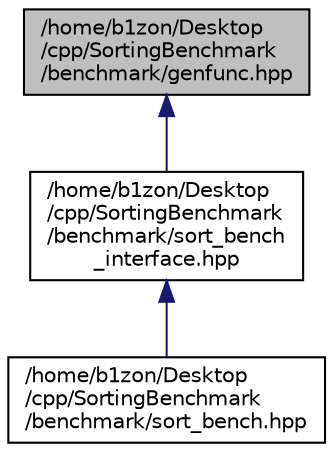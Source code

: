 digraph "/home/b1zon/Desktop/cpp/SortingBenchmark/benchmark/genfunc.hpp"
{
  edge [fontname="Helvetica",fontsize="10",labelfontname="Helvetica",labelfontsize="10"];
  node [fontname="Helvetica",fontsize="10",shape=record];
  Node8 [label="/home/b1zon/Desktop\l/cpp/SortingBenchmark\l/benchmark/genfunc.hpp",height=0.2,width=0.4,color="black", fillcolor="grey75", style="filled", fontcolor="black"];
  Node8 -> Node9 [dir="back",color="midnightblue",fontsize="10",style="solid",fontname="Helvetica"];
  Node9 [label="/home/b1zon/Desktop\l/cpp/SortingBenchmark\l/benchmark/sort_bench\l_interface.hpp",height=0.2,width=0.4,color="black", fillcolor="white", style="filled",URL="$sort__bench__interface_8hpp.html"];
  Node9 -> Node10 [dir="back",color="midnightblue",fontsize="10",style="solid",fontname="Helvetica"];
  Node10 [label="/home/b1zon/Desktop\l/cpp/SortingBenchmark\l/benchmark/sort_bench.hpp",height=0.2,width=0.4,color="black", fillcolor="white", style="filled",URL="$sort__bench_8hpp.html"];
}
